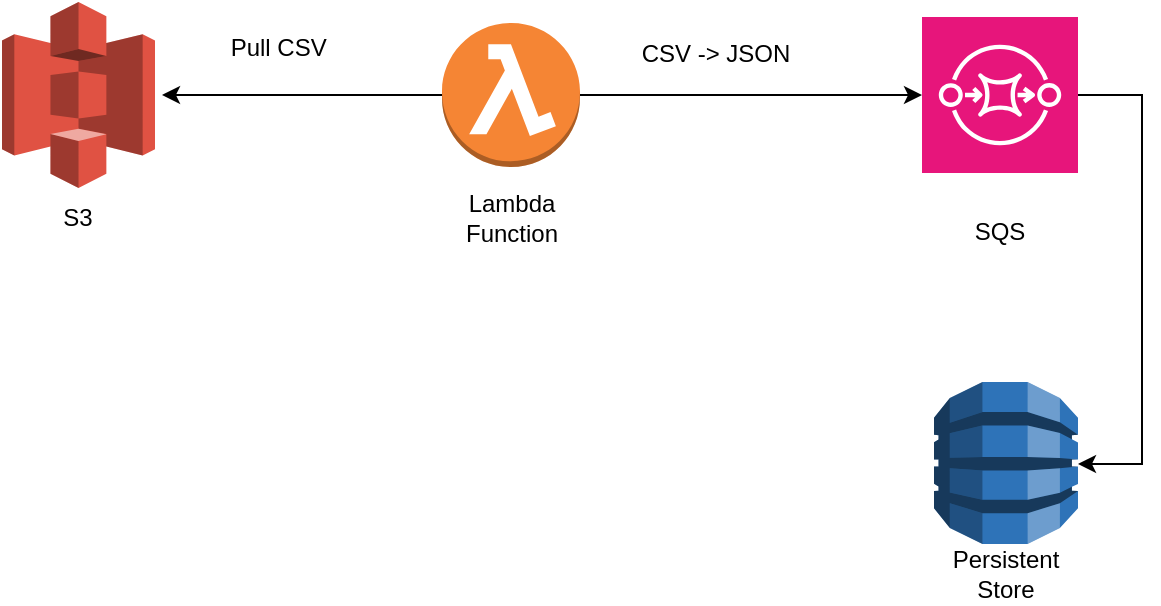 <mxfile version="22.1.5" type="github">
  <diagram name="Page-1" id="re3Tty39cX0bNbaNVT2o">
    <mxGraphModel dx="954" dy="610" grid="1" gridSize="10" guides="1" tooltips="1" connect="1" arrows="1" fold="1" page="1" pageScale="1" pageWidth="827" pageHeight="1169" math="0" shadow="0">
      <root>
        <mxCell id="0" />
        <mxCell id="1" parent="0" />
        <mxCell id="mQ4hkL429XFJEaQ07yMi-1" value="" style="outlineConnect=0;dashed=0;verticalLabelPosition=bottom;verticalAlign=top;align=center;html=1;shape=mxgraph.aws3.s3;fillColor=#E05243;gradientColor=none;" vertex="1" parent="1">
          <mxGeometry x="100" y="180" width="76.5" height="93" as="geometry" />
        </mxCell>
        <mxCell id="mQ4hkL429XFJEaQ07yMi-4" style="edgeStyle=orthogonalEdgeStyle;rounded=0;orthogonalLoop=1;jettySize=auto;html=1;" edge="1" parent="1" source="mQ4hkL429XFJEaQ07yMi-2">
          <mxGeometry relative="1" as="geometry">
            <mxPoint x="180" y="226.5" as="targetPoint" />
          </mxGeometry>
        </mxCell>
        <mxCell id="mQ4hkL429XFJEaQ07yMi-2" value="" style="outlineConnect=0;dashed=0;verticalLabelPosition=bottom;verticalAlign=top;align=center;html=1;shape=mxgraph.aws3.lambda_function;fillColor=#F58534;gradientColor=none;" vertex="1" parent="1">
          <mxGeometry x="320" y="190.5" width="69" height="72" as="geometry" />
        </mxCell>
        <mxCell id="mQ4hkL429XFJEaQ07yMi-15" style="edgeStyle=orthogonalEdgeStyle;rounded=0;orthogonalLoop=1;jettySize=auto;html=1;" edge="1" parent="1" source="mQ4hkL429XFJEaQ07yMi-3" target="mQ4hkL429XFJEaQ07yMi-14">
          <mxGeometry relative="1" as="geometry">
            <Array as="points">
              <mxPoint x="670" y="227" />
              <mxPoint x="670" y="411" />
            </Array>
          </mxGeometry>
        </mxCell>
        <mxCell id="mQ4hkL429XFJEaQ07yMi-3" value="" style="sketch=0;points=[[0,0,0],[0.25,0,0],[0.5,0,0],[0.75,0,0],[1,0,0],[0,1,0],[0.25,1,0],[0.5,1,0],[0.75,1,0],[1,1,0],[0,0.25,0],[0,0.5,0],[0,0.75,0],[1,0.25,0],[1,0.5,0],[1,0.75,0]];outlineConnect=0;fontColor=#232F3E;fillColor=#E7157B;strokeColor=#ffffff;dashed=0;verticalLabelPosition=bottom;verticalAlign=top;align=center;html=1;fontSize=12;fontStyle=0;aspect=fixed;shape=mxgraph.aws4.resourceIcon;resIcon=mxgraph.aws4.sqs;" vertex="1" parent="1">
          <mxGeometry x="560" y="187.5" width="78" height="78" as="geometry" />
        </mxCell>
        <mxCell id="mQ4hkL429XFJEaQ07yMi-5" value="S3" style="text;html=1;strokeColor=none;fillColor=none;align=center;verticalAlign=middle;whiteSpace=wrap;rounded=0;" vertex="1" parent="1">
          <mxGeometry x="108.25" y="273" width="60" height="30" as="geometry" />
        </mxCell>
        <mxCell id="mQ4hkL429XFJEaQ07yMi-6" value="Lambda Function" style="text;html=1;strokeColor=none;fillColor=none;align=center;verticalAlign=middle;whiteSpace=wrap;rounded=0;" vertex="1" parent="1">
          <mxGeometry x="324.5" y="273" width="60" height="30" as="geometry" />
        </mxCell>
        <mxCell id="mQ4hkL429XFJEaQ07yMi-7" style="edgeStyle=orthogonalEdgeStyle;rounded=0;orthogonalLoop=1;jettySize=auto;html=1;entryX=0;entryY=0.5;entryDx=0;entryDy=0;entryPerimeter=0;" edge="1" parent="1" source="mQ4hkL429XFJEaQ07yMi-2" target="mQ4hkL429XFJEaQ07yMi-3">
          <mxGeometry relative="1" as="geometry" />
        </mxCell>
        <mxCell id="mQ4hkL429XFJEaQ07yMi-8" value="SQS" style="text;html=1;strokeColor=none;fillColor=none;align=center;verticalAlign=middle;whiteSpace=wrap;rounded=0;" vertex="1" parent="1">
          <mxGeometry x="569" y="280" width="60" height="30" as="geometry" />
        </mxCell>
        <mxCell id="mQ4hkL429XFJEaQ07yMi-12" value="Pull CSV&amp;nbsp;" style="text;html=1;strokeColor=none;fillColor=none;align=center;verticalAlign=middle;whiteSpace=wrap;rounded=0;" vertex="1" parent="1">
          <mxGeometry x="210" y="187.5" width="60" height="30" as="geometry" />
        </mxCell>
        <mxCell id="mQ4hkL429XFJEaQ07yMi-13" value="CSV -&amp;gt; JSON" style="text;html=1;strokeColor=none;fillColor=none;align=center;verticalAlign=middle;whiteSpace=wrap;rounded=0;" vertex="1" parent="1">
          <mxGeometry x="414" y="190.5" width="86" height="30" as="geometry" />
        </mxCell>
        <mxCell id="mQ4hkL429XFJEaQ07yMi-14" value="" style="outlineConnect=0;dashed=0;verticalLabelPosition=bottom;verticalAlign=top;align=center;html=1;shape=mxgraph.aws3.dynamo_db;fillColor=#2E73B8;gradientColor=none;" vertex="1" parent="1">
          <mxGeometry x="566" y="370" width="72" height="81" as="geometry" />
        </mxCell>
        <mxCell id="mQ4hkL429XFJEaQ07yMi-16" value="Persistent Store" style="text;html=1;strokeColor=none;fillColor=none;align=center;verticalAlign=middle;whiteSpace=wrap;rounded=0;" vertex="1" parent="1">
          <mxGeometry x="572" y="451" width="60" height="30" as="geometry" />
        </mxCell>
      </root>
    </mxGraphModel>
  </diagram>
</mxfile>

